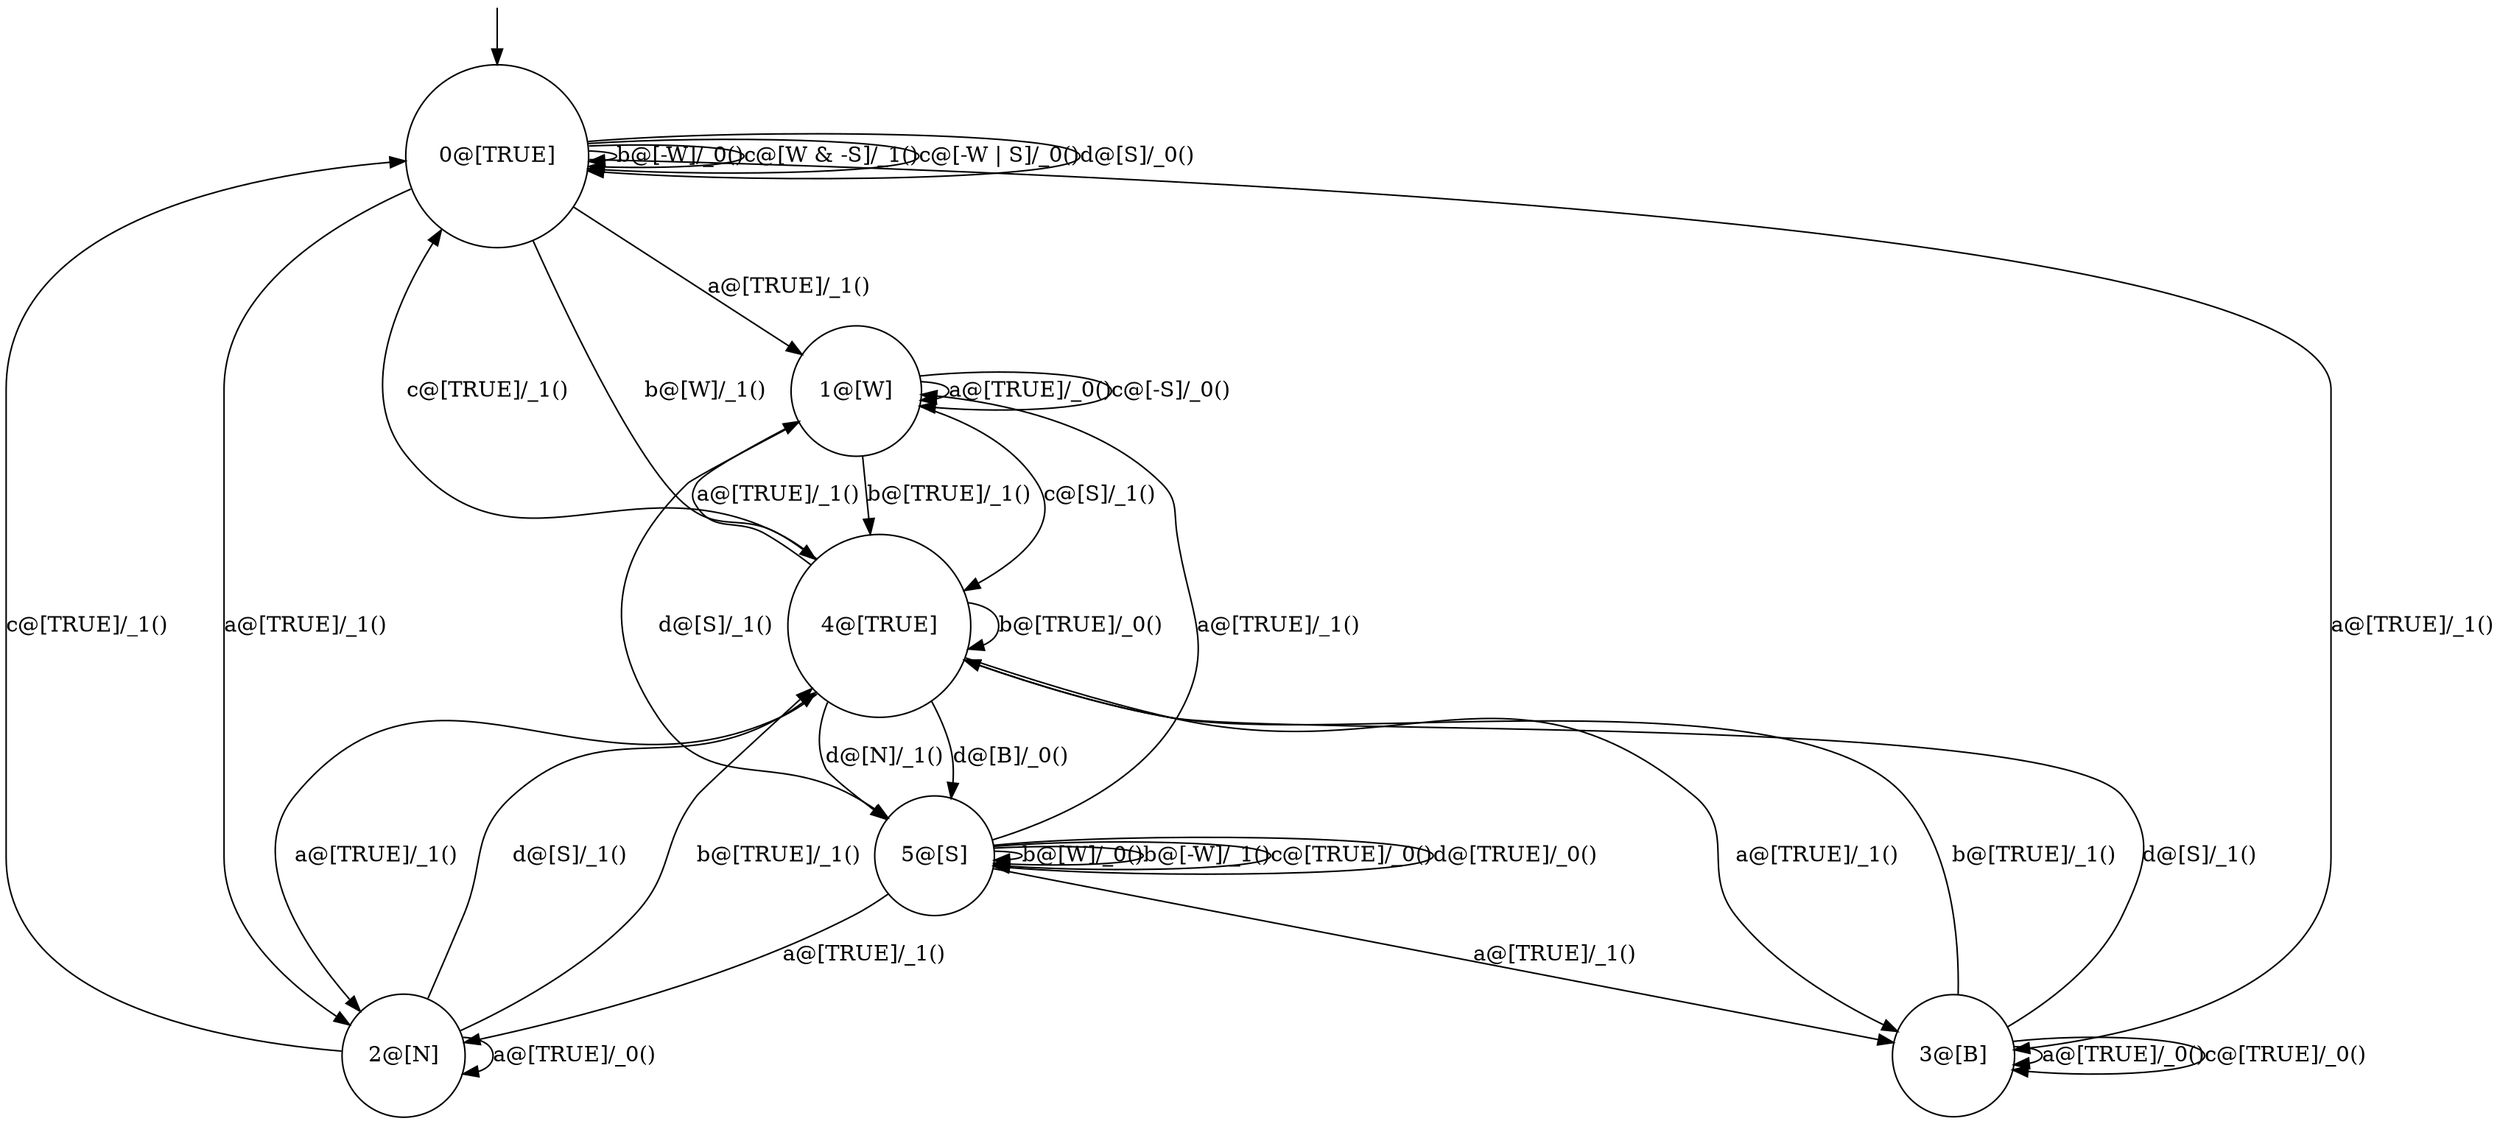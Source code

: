 digraph g {

	s0 [shape="circle" label="0@[TRUE]"];
	s1 [shape="circle" label="1@[W]"];
	s2 [shape="circle" label="2@[N]"];
	s3 [shape="circle" label="3@[B]"];
	s4 [shape="circle" label="4@[TRUE]"];
	s5 [shape="circle" label="5@[S]"];
	s0 -> s2 [label="a@[TRUE]/_1()"];
	s0 -> s1 [label="a@[TRUE]/_1()"];
	s0 -> s3 [label="a@[TRUE]/_1()"];
	s0 -> s0 [label="b@[-W]/_0()"];
	s0 -> s4 [label="b@[W]/_1()"];
	s0 -> s0 [label="c@[W & -S]/_1()"];
	s0 -> s0 [label="c@[-W | S]/_0()"];
	s0 -> s0 [label="d@[S]/_0()"];
	s1 -> s1 [label="a@[TRUE]/_0()"];
	s1 -> s4 [label="b@[TRUE]/_1()"];
	s1 -> s4 [label="c@[S]/_1()"];
	s1 -> s1 [label="c@[-S]/_0()"];
	s1 -> s5 [label="d@[S]/_1()"];
	s2 -> s2 [label="a@[TRUE]/_0()"];
	s2 -> s4 [label="b@[TRUE]/_1()"];
	s2 -> s0 [label="c@[TRUE]/_1()"];
	s2 -> s4 [label="d@[S]/_1()"];
	s3 -> s3 [label="a@[TRUE]/_0()"];
	s3 -> s4 [label="b@[TRUE]/_1()"];
	s3 -> s3 [label="c@[TRUE]/_0()"];
	s3 -> s4 [label="d@[S]/_1()"];
	s4 -> s2 [label="a@[TRUE]/_1()"];
	s4 -> s3 [label="a@[TRUE]/_1()"];
	s4 -> s1 [label="a@[TRUE]/_1()"];
	s4 -> s4 [label="b@[TRUE]/_0()"];
	s4 -> s0 [label="c@[TRUE]/_1()"];
	s4 -> s5 [label="d@[B]/_0()"];
	s4 -> s5 [label="d@[N]/_1()"];
	s5 -> s1 [label="a@[TRUE]/_1()"];
	s5 -> s3 [label="a@[TRUE]/_1()"];
	s5 -> s2 [label="a@[TRUE]/_1()"];
	s5 -> s5 [label="b@[W]/_0()"];
	s5 -> s5 [label="b@[-W]/_1()"];
	s5 -> s5 [label="c@[TRUE]/_0()"];
	s5 -> s5 [label="d@[TRUE]/_0()"];

__start0 [label="" shape="none" width="0" height="0"];
__start0 -> s0;
}
